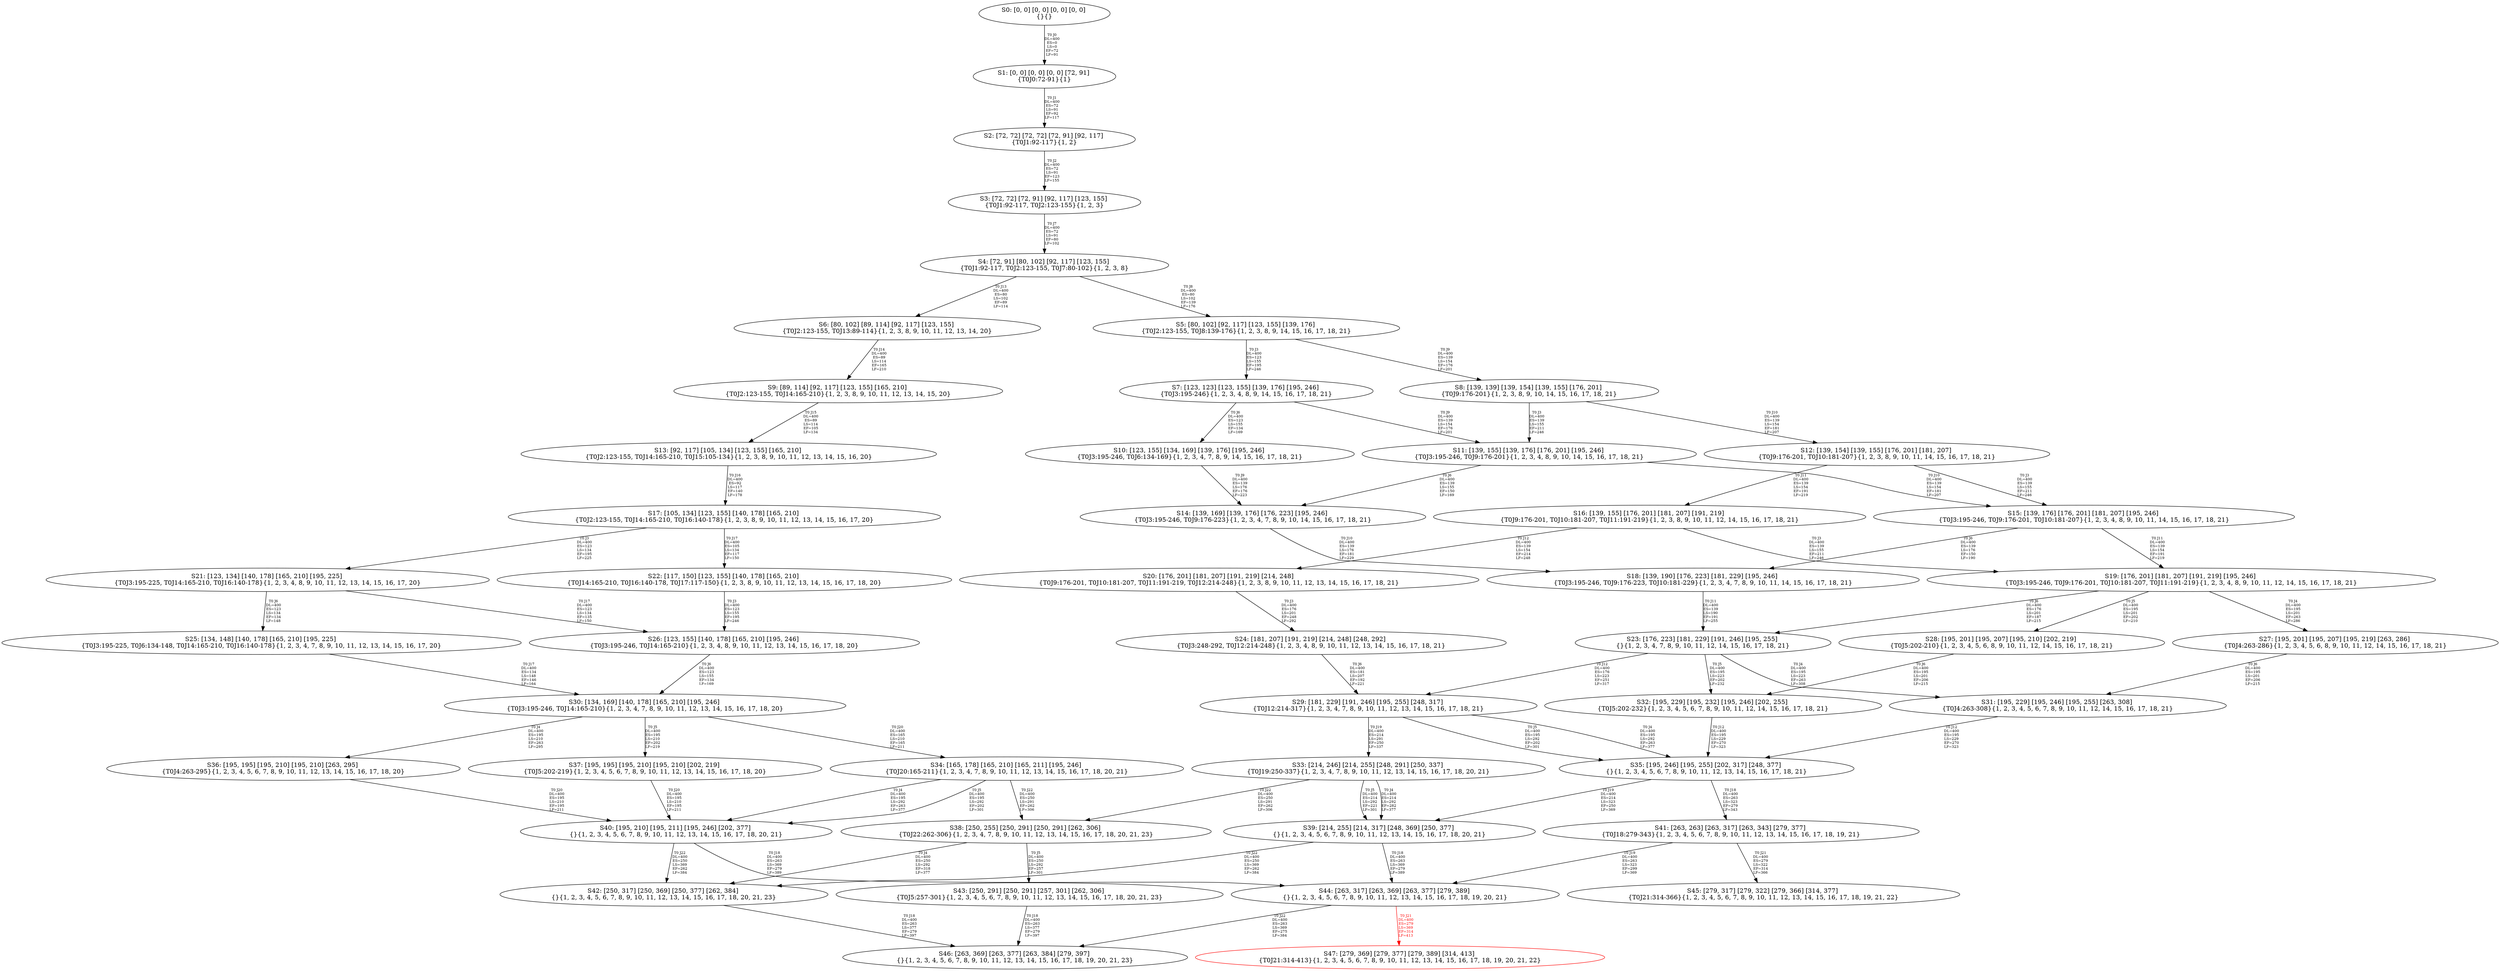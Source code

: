 digraph {
	S0[label="S0: [0, 0] [0, 0] [0, 0] [0, 0] \n{}{}"];
	S1[label="S1: [0, 0] [0, 0] [0, 0] [72, 91] \n{T0J0:72-91}{1}"];
	S2[label="S2: [72, 72] [72, 72] [72, 91] [92, 117] \n{T0J1:92-117}{1, 2}"];
	S3[label="S3: [72, 72] [72, 91] [92, 117] [123, 155] \n{T0J1:92-117, T0J2:123-155}{1, 2, 3}"];
	S4[label="S4: [72, 91] [80, 102] [92, 117] [123, 155] \n{T0J1:92-117, T0J2:123-155, T0J7:80-102}{1, 2, 3, 8}"];
	S5[label="S5: [80, 102] [92, 117] [123, 155] [139, 176] \n{T0J2:123-155, T0J8:139-176}{1, 2, 3, 8, 9, 14, 15, 16, 17, 18, 21}"];
	S6[label="S6: [80, 102] [89, 114] [92, 117] [123, 155] \n{T0J2:123-155, T0J13:89-114}{1, 2, 3, 8, 9, 10, 11, 12, 13, 14, 20}"];
	S7[label="S7: [123, 123] [123, 155] [139, 176] [195, 246] \n{T0J3:195-246}{1, 2, 3, 4, 8, 9, 14, 15, 16, 17, 18, 21}"];
	S8[label="S8: [139, 139] [139, 154] [139, 155] [176, 201] \n{T0J9:176-201}{1, 2, 3, 8, 9, 10, 14, 15, 16, 17, 18, 21}"];
	S9[label="S9: [89, 114] [92, 117] [123, 155] [165, 210] \n{T0J2:123-155, T0J14:165-210}{1, 2, 3, 8, 9, 10, 11, 12, 13, 14, 15, 20}"];
	S10[label="S10: [123, 155] [134, 169] [139, 176] [195, 246] \n{T0J3:195-246, T0J6:134-169}{1, 2, 3, 4, 7, 8, 9, 14, 15, 16, 17, 18, 21}"];
	S11[label="S11: [139, 155] [139, 176] [176, 201] [195, 246] \n{T0J3:195-246, T0J9:176-201}{1, 2, 3, 4, 8, 9, 10, 14, 15, 16, 17, 18, 21}"];
	S12[label="S12: [139, 154] [139, 155] [176, 201] [181, 207] \n{T0J9:176-201, T0J10:181-207}{1, 2, 3, 8, 9, 10, 11, 14, 15, 16, 17, 18, 21}"];
	S13[label="S13: [92, 117] [105, 134] [123, 155] [165, 210] \n{T0J2:123-155, T0J14:165-210, T0J15:105-134}{1, 2, 3, 8, 9, 10, 11, 12, 13, 14, 15, 16, 20}"];
	S14[label="S14: [139, 169] [139, 176] [176, 223] [195, 246] \n{T0J3:195-246, T0J9:176-223}{1, 2, 3, 4, 7, 8, 9, 10, 14, 15, 16, 17, 18, 21}"];
	S15[label="S15: [139, 176] [176, 201] [181, 207] [195, 246] \n{T0J3:195-246, T0J9:176-201, T0J10:181-207}{1, 2, 3, 4, 8, 9, 10, 11, 14, 15, 16, 17, 18, 21}"];
	S16[label="S16: [139, 155] [176, 201] [181, 207] [191, 219] \n{T0J9:176-201, T0J10:181-207, T0J11:191-219}{1, 2, 3, 8, 9, 10, 11, 12, 14, 15, 16, 17, 18, 21}"];
	S17[label="S17: [105, 134] [123, 155] [140, 178] [165, 210] \n{T0J2:123-155, T0J14:165-210, T0J16:140-178}{1, 2, 3, 8, 9, 10, 11, 12, 13, 14, 15, 16, 17, 20}"];
	S18[label="S18: [139, 190] [176, 223] [181, 229] [195, 246] \n{T0J3:195-246, T0J9:176-223, T0J10:181-229}{1, 2, 3, 4, 7, 8, 9, 10, 11, 14, 15, 16, 17, 18, 21}"];
	S19[label="S19: [176, 201] [181, 207] [191, 219] [195, 246] \n{T0J3:195-246, T0J9:176-201, T0J10:181-207, T0J11:191-219}{1, 2, 3, 4, 8, 9, 10, 11, 12, 14, 15, 16, 17, 18, 21}"];
	S20[label="S20: [176, 201] [181, 207] [191, 219] [214, 248] \n{T0J9:176-201, T0J10:181-207, T0J11:191-219, T0J12:214-248}{1, 2, 3, 8, 9, 10, 11, 12, 13, 14, 15, 16, 17, 18, 21}"];
	S21[label="S21: [123, 134] [140, 178] [165, 210] [195, 225] \n{T0J3:195-225, T0J14:165-210, T0J16:140-178}{1, 2, 3, 4, 8, 9, 10, 11, 12, 13, 14, 15, 16, 17, 20}"];
	S22[label="S22: [117, 150] [123, 155] [140, 178] [165, 210] \n{T0J14:165-210, T0J16:140-178, T0J17:117-150}{1, 2, 3, 8, 9, 10, 11, 12, 13, 14, 15, 16, 17, 18, 20}"];
	S23[label="S23: [176, 223] [181, 229] [191, 246] [195, 255] \n{}{1, 2, 3, 4, 7, 8, 9, 10, 11, 12, 14, 15, 16, 17, 18, 21}"];
	S24[label="S24: [181, 207] [191, 219] [214, 248] [248, 292] \n{T0J3:248-292, T0J12:214-248}{1, 2, 3, 4, 8, 9, 10, 11, 12, 13, 14, 15, 16, 17, 18, 21}"];
	S25[label="S25: [134, 148] [140, 178] [165, 210] [195, 225] \n{T0J3:195-225, T0J6:134-148, T0J14:165-210, T0J16:140-178}{1, 2, 3, 4, 7, 8, 9, 10, 11, 12, 13, 14, 15, 16, 17, 20}"];
	S26[label="S26: [123, 155] [140, 178] [165, 210] [195, 246] \n{T0J3:195-246, T0J14:165-210}{1, 2, 3, 4, 8, 9, 10, 11, 12, 13, 14, 15, 16, 17, 18, 20}"];
	S27[label="S27: [195, 201] [195, 207] [195, 219] [263, 286] \n{T0J4:263-286}{1, 2, 3, 4, 5, 6, 8, 9, 10, 11, 12, 14, 15, 16, 17, 18, 21}"];
	S28[label="S28: [195, 201] [195, 207] [195, 210] [202, 219] \n{T0J5:202-210}{1, 2, 3, 4, 5, 6, 8, 9, 10, 11, 12, 14, 15, 16, 17, 18, 21}"];
	S29[label="S29: [181, 229] [191, 246] [195, 255] [248, 317] \n{T0J12:214-317}{1, 2, 3, 4, 7, 8, 9, 10, 11, 12, 13, 14, 15, 16, 17, 18, 21}"];
	S30[label="S30: [134, 169] [140, 178] [165, 210] [195, 246] \n{T0J3:195-246, T0J14:165-210}{1, 2, 3, 4, 7, 8, 9, 10, 11, 12, 13, 14, 15, 16, 17, 18, 20}"];
	S31[label="S31: [195, 229] [195, 246] [195, 255] [263, 308] \n{T0J4:263-308}{1, 2, 3, 4, 5, 6, 7, 8, 9, 10, 11, 12, 14, 15, 16, 17, 18, 21}"];
	S32[label="S32: [195, 229] [195, 232] [195, 246] [202, 255] \n{T0J5:202-232}{1, 2, 3, 4, 5, 6, 7, 8, 9, 10, 11, 12, 14, 15, 16, 17, 18, 21}"];
	S33[label="S33: [214, 246] [214, 255] [248, 291] [250, 337] \n{T0J19:250-337}{1, 2, 3, 4, 7, 8, 9, 10, 11, 12, 13, 14, 15, 16, 17, 18, 20, 21}"];
	S34[label="S34: [165, 178] [165, 210] [165, 211] [195, 246] \n{T0J20:165-211}{1, 2, 3, 4, 7, 8, 9, 10, 11, 12, 13, 14, 15, 16, 17, 18, 20, 21}"];
	S35[label="S35: [195, 246] [195, 255] [202, 317] [248, 377] \n{}{1, 2, 3, 4, 5, 6, 7, 8, 9, 10, 11, 12, 13, 14, 15, 16, 17, 18, 21}"];
	S36[label="S36: [195, 195] [195, 210] [195, 210] [263, 295] \n{T0J4:263-295}{1, 2, 3, 4, 5, 6, 7, 8, 9, 10, 11, 12, 13, 14, 15, 16, 17, 18, 20}"];
	S37[label="S37: [195, 195] [195, 210] [195, 210] [202, 219] \n{T0J5:202-219}{1, 2, 3, 4, 5, 6, 7, 8, 9, 10, 11, 12, 13, 14, 15, 16, 17, 18, 20}"];
	S38[label="S38: [250, 255] [250, 291] [250, 291] [262, 306] \n{T0J22:262-306}{1, 2, 3, 4, 7, 8, 9, 10, 11, 12, 13, 14, 15, 16, 17, 18, 20, 21, 23}"];
	S39[label="S39: [214, 255] [214, 317] [248, 369] [250, 377] \n{}{1, 2, 3, 4, 5, 6, 7, 8, 9, 10, 11, 12, 13, 14, 15, 16, 17, 18, 20, 21}"];
	S40[label="S40: [195, 210] [195, 211] [195, 246] [202, 377] \n{}{1, 2, 3, 4, 5, 6, 7, 8, 9, 10, 11, 12, 13, 14, 15, 16, 17, 18, 20, 21}"];
	S41[label="S41: [263, 263] [263, 317] [263, 343] [279, 377] \n{T0J18:279-343}{1, 2, 3, 4, 5, 6, 7, 8, 9, 10, 11, 12, 13, 14, 15, 16, 17, 18, 19, 21}"];
	S42[label="S42: [250, 317] [250, 369] [250, 377] [262, 384] \n{}{1, 2, 3, 4, 5, 6, 7, 8, 9, 10, 11, 12, 13, 14, 15, 16, 17, 18, 20, 21, 23}"];
	S43[label="S43: [250, 291] [250, 291] [257, 301] [262, 306] \n{T0J5:257-301}{1, 2, 3, 4, 5, 6, 7, 8, 9, 10, 11, 12, 13, 14, 15, 16, 17, 18, 20, 21, 23}"];
	S44[label="S44: [263, 317] [263, 369] [263, 377] [279, 389] \n{}{1, 2, 3, 4, 5, 6, 7, 8, 9, 10, 11, 12, 13, 14, 15, 16, 17, 18, 19, 20, 21}"];
	S45[label="S45: [279, 317] [279, 322] [279, 366] [314, 377] \n{T0J21:314-366}{1, 2, 3, 4, 5, 6, 7, 8, 9, 10, 11, 12, 13, 14, 15, 16, 17, 18, 19, 21, 22}"];
	S46[label="S46: [263, 369] [263, 377] [263, 384] [279, 397] \n{}{1, 2, 3, 4, 5, 6, 7, 8, 9, 10, 11, 12, 13, 14, 15, 16, 17, 18, 19, 20, 21, 23}"];
	S47[label="S47: [279, 369] [279, 377] [279, 389] [314, 413] \n{T0J21:314-413}{1, 2, 3, 4, 5, 6, 7, 8, 9, 10, 11, 12, 13, 14, 15, 16, 17, 18, 19, 20, 21, 22}"];
	S0 -> S1[label="T0 J0\nDL=400\nES=0\nLS=0\nEF=72\nLF=91",fontsize=8];
	S1 -> S2[label="T0 J1\nDL=400\nES=72\nLS=91\nEF=92\nLF=117",fontsize=8];
	S2 -> S3[label="T0 J2\nDL=400\nES=72\nLS=91\nEF=123\nLF=155",fontsize=8];
	S3 -> S4[label="T0 J7\nDL=400\nES=72\nLS=91\nEF=80\nLF=102",fontsize=8];
	S4 -> S5[label="T0 J8\nDL=400\nES=80\nLS=102\nEF=139\nLF=176",fontsize=8];
	S4 -> S6[label="T0 J13\nDL=400\nES=80\nLS=102\nEF=89\nLF=114",fontsize=8];
	S5 -> S7[label="T0 J3\nDL=400\nES=123\nLS=155\nEF=195\nLF=246",fontsize=8];
	S5 -> S8[label="T0 J9\nDL=400\nES=139\nLS=154\nEF=176\nLF=201",fontsize=8];
	S6 -> S9[label="T0 J14\nDL=400\nES=89\nLS=114\nEF=165\nLF=210",fontsize=8];
	S7 -> S10[label="T0 J6\nDL=400\nES=123\nLS=155\nEF=134\nLF=169",fontsize=8];
	S7 -> S11[label="T0 J9\nDL=400\nES=139\nLS=154\nEF=176\nLF=201",fontsize=8];
	S8 -> S11[label="T0 J3\nDL=400\nES=139\nLS=155\nEF=211\nLF=246",fontsize=8];
	S8 -> S12[label="T0 J10\nDL=400\nES=139\nLS=154\nEF=181\nLF=207",fontsize=8];
	S9 -> S13[label="T0 J15\nDL=400\nES=89\nLS=114\nEF=105\nLF=134",fontsize=8];
	S10 -> S14[label="T0 J9\nDL=400\nES=139\nLS=176\nEF=176\nLF=223",fontsize=8];
	S11 -> S14[label="T0 J6\nDL=400\nES=139\nLS=155\nEF=150\nLF=169",fontsize=8];
	S11 -> S15[label="T0 J10\nDL=400\nES=139\nLS=154\nEF=181\nLF=207",fontsize=8];
	S12 -> S15[label="T0 J3\nDL=400\nES=139\nLS=155\nEF=211\nLF=246",fontsize=8];
	S12 -> S16[label="T0 J11\nDL=400\nES=139\nLS=154\nEF=191\nLF=219",fontsize=8];
	S13 -> S17[label="T0 J16\nDL=400\nES=92\nLS=117\nEF=140\nLF=178",fontsize=8];
	S14 -> S18[label="T0 J10\nDL=400\nES=139\nLS=176\nEF=181\nLF=229",fontsize=8];
	S15 -> S18[label="T0 J6\nDL=400\nES=139\nLS=176\nEF=150\nLF=190",fontsize=8];
	S15 -> S19[label="T0 J11\nDL=400\nES=139\nLS=154\nEF=191\nLF=219",fontsize=8];
	S16 -> S19[label="T0 J3\nDL=400\nES=139\nLS=155\nEF=211\nLF=246",fontsize=8];
	S16 -> S20[label="T0 J12\nDL=400\nES=139\nLS=154\nEF=214\nLF=248",fontsize=8];
	S17 -> S21[label="T0 J3\nDL=400\nES=123\nLS=134\nEF=195\nLF=225",fontsize=8];
	S17 -> S22[label="T0 J17\nDL=400\nES=105\nLS=134\nEF=117\nLF=150",fontsize=8];
	S18 -> S23[label="T0 J11\nDL=400\nES=139\nLS=190\nEF=191\nLF=255",fontsize=8];
	S19 -> S27[label="T0 J4\nDL=400\nES=195\nLS=201\nEF=263\nLF=286",fontsize=8];
	S19 -> S28[label="T0 J5\nDL=400\nES=195\nLS=201\nEF=202\nLF=210",fontsize=8];
	S19 -> S23[label="T0 J6\nDL=400\nES=176\nLS=201\nEF=187\nLF=215",fontsize=8];
	S20 -> S24[label="T0 J3\nDL=400\nES=176\nLS=201\nEF=248\nLF=292",fontsize=8];
	S21 -> S25[label="T0 J6\nDL=400\nES=123\nLS=134\nEF=134\nLF=148",fontsize=8];
	S21 -> S26[label="T0 J17\nDL=400\nES=123\nLS=134\nEF=135\nLF=150",fontsize=8];
	S22 -> S26[label="T0 J3\nDL=400\nES=123\nLS=155\nEF=195\nLF=246",fontsize=8];
	S23 -> S31[label="T0 J4\nDL=400\nES=195\nLS=223\nEF=263\nLF=308",fontsize=8];
	S23 -> S32[label="T0 J5\nDL=400\nES=195\nLS=223\nEF=202\nLF=232",fontsize=8];
	S23 -> S29[label="T0 J12\nDL=400\nES=176\nLS=223\nEF=251\nLF=317",fontsize=8];
	S24 -> S29[label="T0 J6\nDL=400\nES=181\nLS=207\nEF=192\nLF=221",fontsize=8];
	S25 -> S30[label="T0 J17\nDL=400\nES=134\nLS=148\nEF=146\nLF=164",fontsize=8];
	S26 -> S30[label="T0 J6\nDL=400\nES=123\nLS=155\nEF=134\nLF=169",fontsize=8];
	S27 -> S31[label="T0 J6\nDL=400\nES=195\nLS=201\nEF=206\nLF=215",fontsize=8];
	S28 -> S32[label="T0 J6\nDL=400\nES=195\nLS=201\nEF=206\nLF=215",fontsize=8];
	S29 -> S35[label="T0 J4\nDL=400\nES=195\nLS=292\nEF=263\nLF=377",fontsize=8];
	S29 -> S35[label="T0 J5\nDL=400\nES=195\nLS=292\nEF=202\nLF=301",fontsize=8];
	S29 -> S33[label="T0 J19\nDL=400\nES=214\nLS=291\nEF=250\nLF=337",fontsize=8];
	S30 -> S36[label="T0 J4\nDL=400\nES=195\nLS=210\nEF=263\nLF=295",fontsize=8];
	S30 -> S37[label="T0 J5\nDL=400\nES=195\nLS=210\nEF=202\nLF=219",fontsize=8];
	S30 -> S34[label="T0 J20\nDL=400\nES=165\nLS=210\nEF=165\nLF=211",fontsize=8];
	S31 -> S35[label="T0 J12\nDL=400\nES=195\nLS=229\nEF=270\nLF=323",fontsize=8];
	S32 -> S35[label="T0 J12\nDL=400\nES=195\nLS=229\nEF=270\nLF=323",fontsize=8];
	S33 -> S39[label="T0 J4\nDL=400\nES=214\nLS=292\nEF=282\nLF=377",fontsize=8];
	S33 -> S39[label="T0 J5\nDL=400\nES=214\nLS=292\nEF=221\nLF=301",fontsize=8];
	S33 -> S38[label="T0 J22\nDL=400\nES=250\nLS=291\nEF=262\nLF=306",fontsize=8];
	S34 -> S40[label="T0 J4\nDL=400\nES=195\nLS=292\nEF=263\nLF=377",fontsize=8];
	S34 -> S40[label="T0 J5\nDL=400\nES=195\nLS=292\nEF=202\nLF=301",fontsize=8];
	S34 -> S38[label="T0 J22\nDL=400\nES=250\nLS=291\nEF=262\nLF=306",fontsize=8];
	S35 -> S41[label="T0 J18\nDL=400\nES=263\nLS=323\nEF=279\nLF=343",fontsize=8];
	S35 -> S39[label="T0 J19\nDL=400\nES=214\nLS=323\nEF=250\nLF=369",fontsize=8];
	S36 -> S40[label="T0 J20\nDL=400\nES=195\nLS=210\nEF=195\nLF=211",fontsize=8];
	S37 -> S40[label="T0 J20\nDL=400\nES=195\nLS=210\nEF=195\nLF=211",fontsize=8];
	S38 -> S42[label="T0 J4\nDL=400\nES=250\nLS=292\nEF=318\nLF=377",fontsize=8];
	S38 -> S43[label="T0 J5\nDL=400\nES=250\nLS=292\nEF=257\nLF=301",fontsize=8];
	S39 -> S44[label="T0 J18\nDL=400\nES=263\nLS=369\nEF=279\nLF=389",fontsize=8];
	S39 -> S42[label="T0 J22\nDL=400\nES=250\nLS=369\nEF=262\nLF=384",fontsize=8];
	S40 -> S44[label="T0 J18\nDL=400\nES=263\nLS=369\nEF=279\nLF=389",fontsize=8];
	S40 -> S42[label="T0 J22\nDL=400\nES=250\nLS=369\nEF=262\nLF=384",fontsize=8];
	S41 -> S44[label="T0 J19\nDL=400\nES=263\nLS=323\nEF=299\nLF=369",fontsize=8];
	S41 -> S45[label="T0 J21\nDL=400\nES=279\nLS=322\nEF=314\nLF=366",fontsize=8];
	S42 -> S46[label="T0 J18\nDL=400\nES=263\nLS=377\nEF=279\nLF=397",fontsize=8];
	S43 -> S46[label="T0 J18\nDL=400\nES=263\nLS=377\nEF=279\nLF=397",fontsize=8];
	S44 -> S47[label="T0 J21\nDL=400\nES=279\nLS=369\nEF=314\nLF=413",color=Red,fontcolor=Red,fontsize=8];
S47[color=Red];
	S44 -> S46[label="T0 J22\nDL=400\nES=263\nLS=369\nEF=275\nLF=384",fontsize=8];
}
